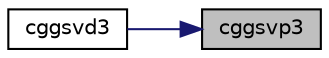 digraph "cggsvp3"
{
 // LATEX_PDF_SIZE
  edge [fontname="Helvetica",fontsize="10",labelfontname="Helvetica",labelfontsize="10"];
  node [fontname="Helvetica",fontsize="10",shape=record];
  rankdir="RL";
  Node1 [label="cggsvp3",height=0.2,width=0.4,color="black", fillcolor="grey75", style="filled", fontcolor="black",tooltip="CGGSVP3"];
  Node1 -> Node2 [dir="back",color="midnightblue",fontsize="10",style="solid",fontname="Helvetica"];
  Node2 [label="cggsvd3",height=0.2,width=0.4,color="black", fillcolor="white", style="filled",URL="$cggsvd3_8f.html#a4a0b3645486e909b7f3d2bebec2efe3c",tooltip="CGGSVD3 computes the singular value decomposition (SVD) for OTHER matrices"];
}
